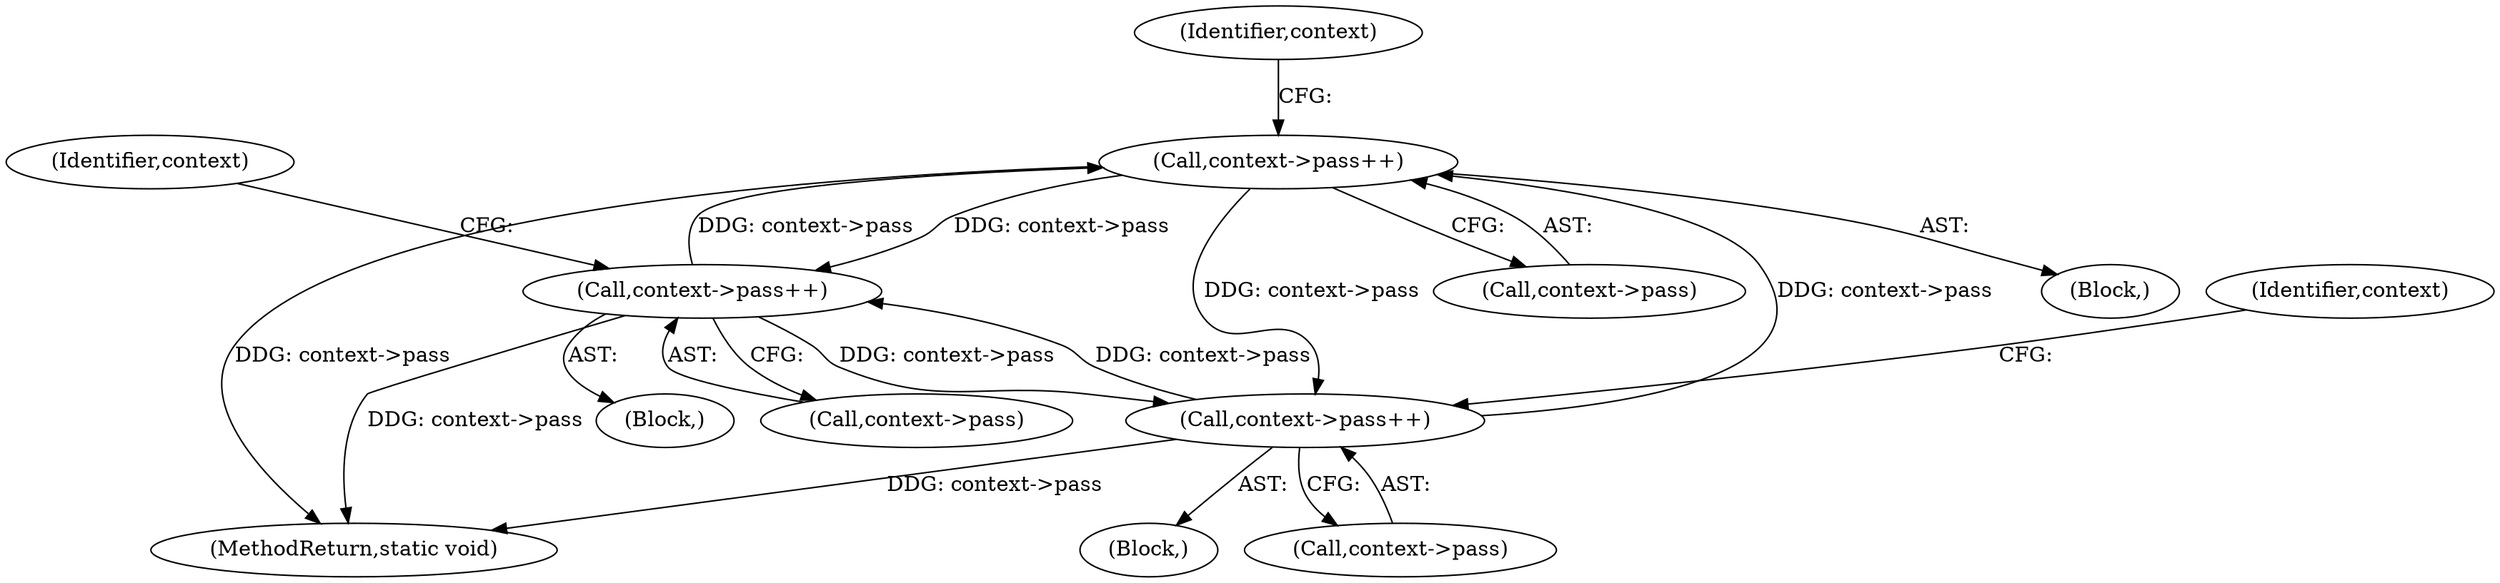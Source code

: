 digraph "0_ngiflib_37d939a6f511d16d4c95678025c235fe62e6417a_0@pointer" {
"1000376" [label="(Call,context->pass++)"];
"1000347" [label="(Call,context->pass++)"];
"1000376" [label="(Call,context->pass++)"];
"1000405" [label="(Call,context->pass++)"];
"1000411" [label="(Identifier,context)"];
"1000382" [label="(Identifier,context)"];
"1000405" [label="(Call,context->pass++)"];
"1000348" [label="(Call,context->pass)"];
"1000377" [label="(Call,context->pass)"];
"1000406" [label="(Call,context->pass)"];
"1000510" [label="(MethodReturn,static void)"];
"1000347" [label="(Call,context->pass++)"];
"1000346" [label="(Block,)"];
"1000404" [label="(Block,)"];
"1000353" [label="(Identifier,context)"];
"1000376" [label="(Call,context->pass++)"];
"1000375" [label="(Block,)"];
"1000376" -> "1000375"  [label="AST: "];
"1000376" -> "1000377"  [label="CFG: "];
"1000377" -> "1000376"  [label="AST: "];
"1000382" -> "1000376"  [label="CFG: "];
"1000376" -> "1000510"  [label="DDG: context->pass"];
"1000376" -> "1000347"  [label="DDG: context->pass"];
"1000347" -> "1000376"  [label="DDG: context->pass"];
"1000405" -> "1000376"  [label="DDG: context->pass"];
"1000376" -> "1000405"  [label="DDG: context->pass"];
"1000347" -> "1000346"  [label="AST: "];
"1000347" -> "1000348"  [label="CFG: "];
"1000348" -> "1000347"  [label="AST: "];
"1000353" -> "1000347"  [label="CFG: "];
"1000347" -> "1000510"  [label="DDG: context->pass"];
"1000405" -> "1000347"  [label="DDG: context->pass"];
"1000347" -> "1000405"  [label="DDG: context->pass"];
"1000405" -> "1000404"  [label="AST: "];
"1000405" -> "1000406"  [label="CFG: "];
"1000406" -> "1000405"  [label="AST: "];
"1000411" -> "1000405"  [label="CFG: "];
"1000405" -> "1000510"  [label="DDG: context->pass"];
}
